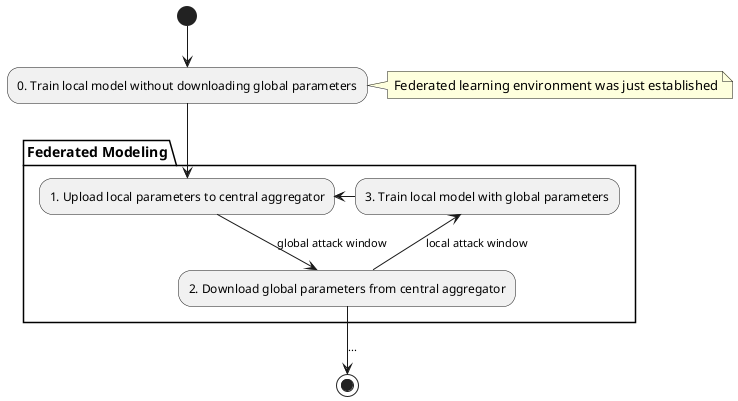 @startuml participant-activities
(*) --> "0. Train local model without downloading global parameters" as node1
note right: Federated learning environment was just established

partition "Federated Modeling"
node1 --> "1. Upload local parameters to central aggregator" as node2
node2 -right->[global attack window] "2. Download global parameters from central aggregator" as node3
node3 -up->[local attack window] "3. Train local model with global parameters" as node4
node4 -left-> node2
end partition

node3 -down->[...] (*)
@enduml
